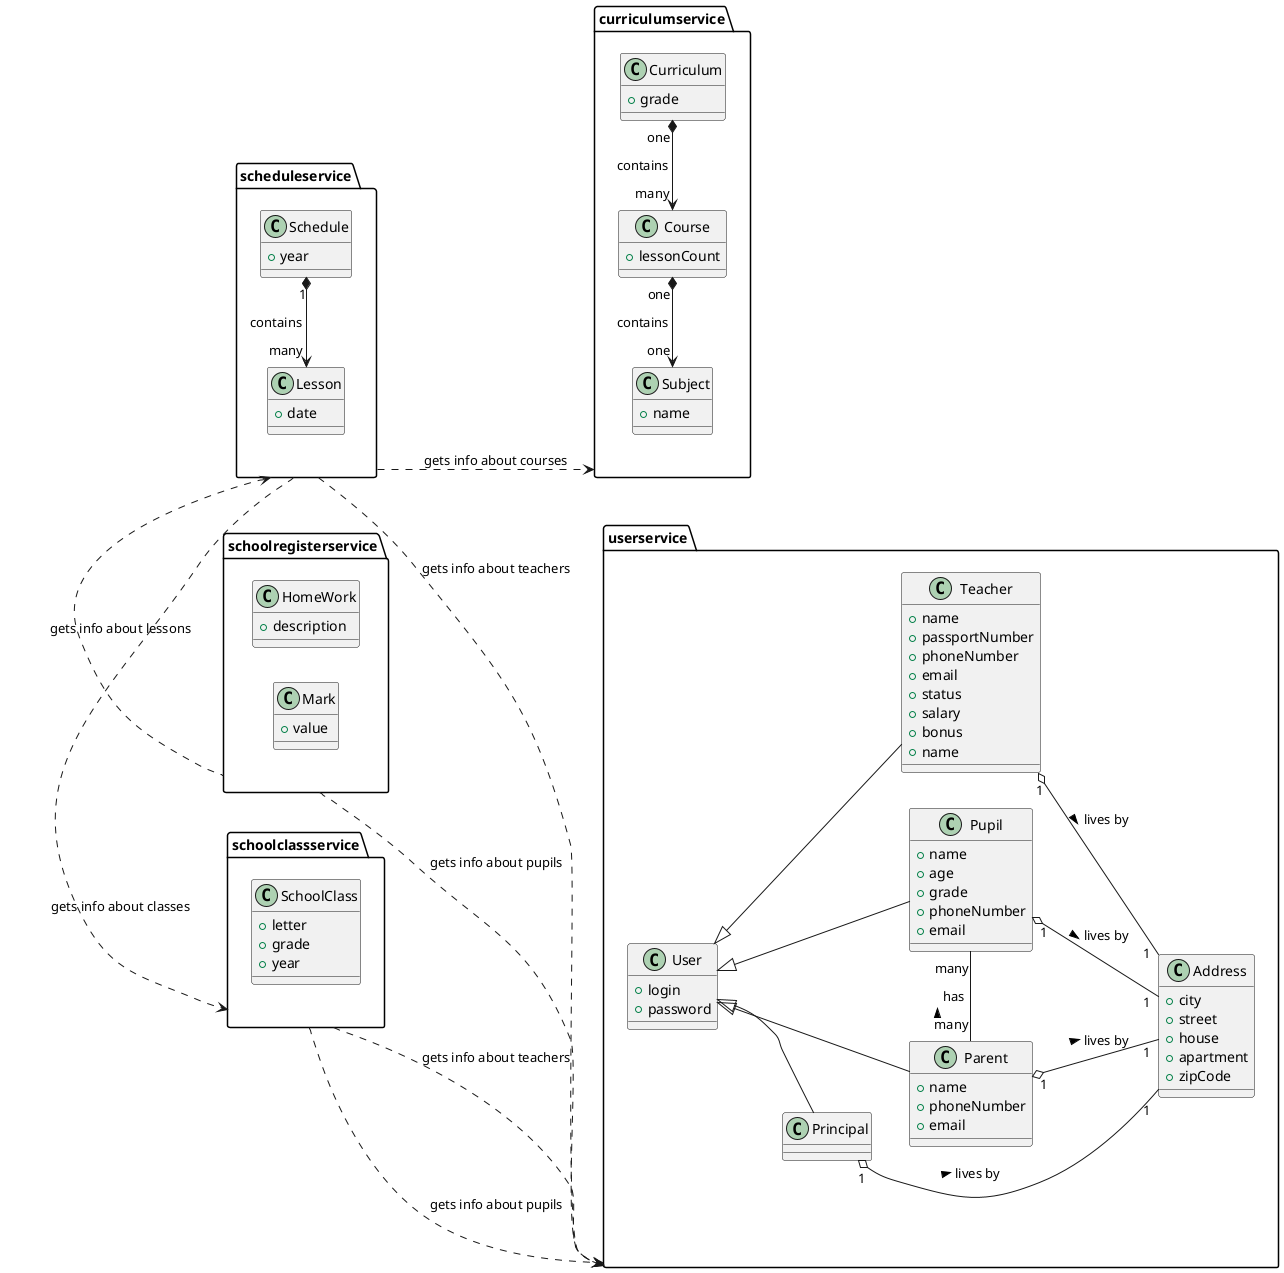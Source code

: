 @startuml
'skinparam linetype polyline
'skinparam linetype ortho
left to right direction


namespace userservice {
  class User {
    + login
    + password
  }

  class Principal {
  }

  class Teacher {
    + name
    + passportNumber
    + phoneNumber
    + email
    + status
    + salary
    + bonus
  }

  class Parent {
    + name
    + phoneNumber
    + email
  }

  class Pupil {
    + name
    + age
    + grade
    + phoneNumber
    + email
  }

  class Address {
    + city
    + street
    + house
    + apartment
    + zipCode
  }

  User <|- Principal
  User <|-- Teacher
  User <|-- Parent
  User <|-- Pupil
  Principal "1" o- "1" Address : lives by >
  Pupil "1" o- "1" Address : lives by >
  Parent "1" o- "1" Address : lives by >
  Teacher "1" o-- "1" Address : lives by >
  Pupil "many" -l- "many" Parent: \n\thas\n >
}


together {

  namespace scheduleservice  {
    class userservice.Teacher {
        + name
    }

    class Schedule {
        + year
    }

    class Lesson {
        + date
    }

    Schedule "1" *-l> "many" Lesson : \ncontains\n
  }

  namespace curriculumservice {
    class Curriculum {
        + grade
    }

    class Course {
        + lessonCount
    }

    class Subject {
        + name
    }

    Curriculum "one" *-u> "many" Course : \ncontains\n
    Course "one" *-u> "one" Subject : \ncontains\n
  }
}



together {
namespace schoolregisterservice {
  class HomeWork {
      + description
  }

  class Mark {
      + value
  }
}


namespace schoolclassservice {
  class SchoolClass {
      + letter
      + grade
      + year
  }
}
}




schoolclassservice .-> userservice  : gets info about teachers
schoolclassservice .-> userservice  : gets info about pupils
schoolregisterservice .-> userservice  : gets info about pupils
scheduleservice .-> userservice : gets info about teachers
schoolregisterservice .-l> scheduleservice  : gets info about lessons
scheduleservice .-> curriculumservice : gets info about courses
scheduleservice .-r> schoolclassservice : gets info about classes

@enduml
